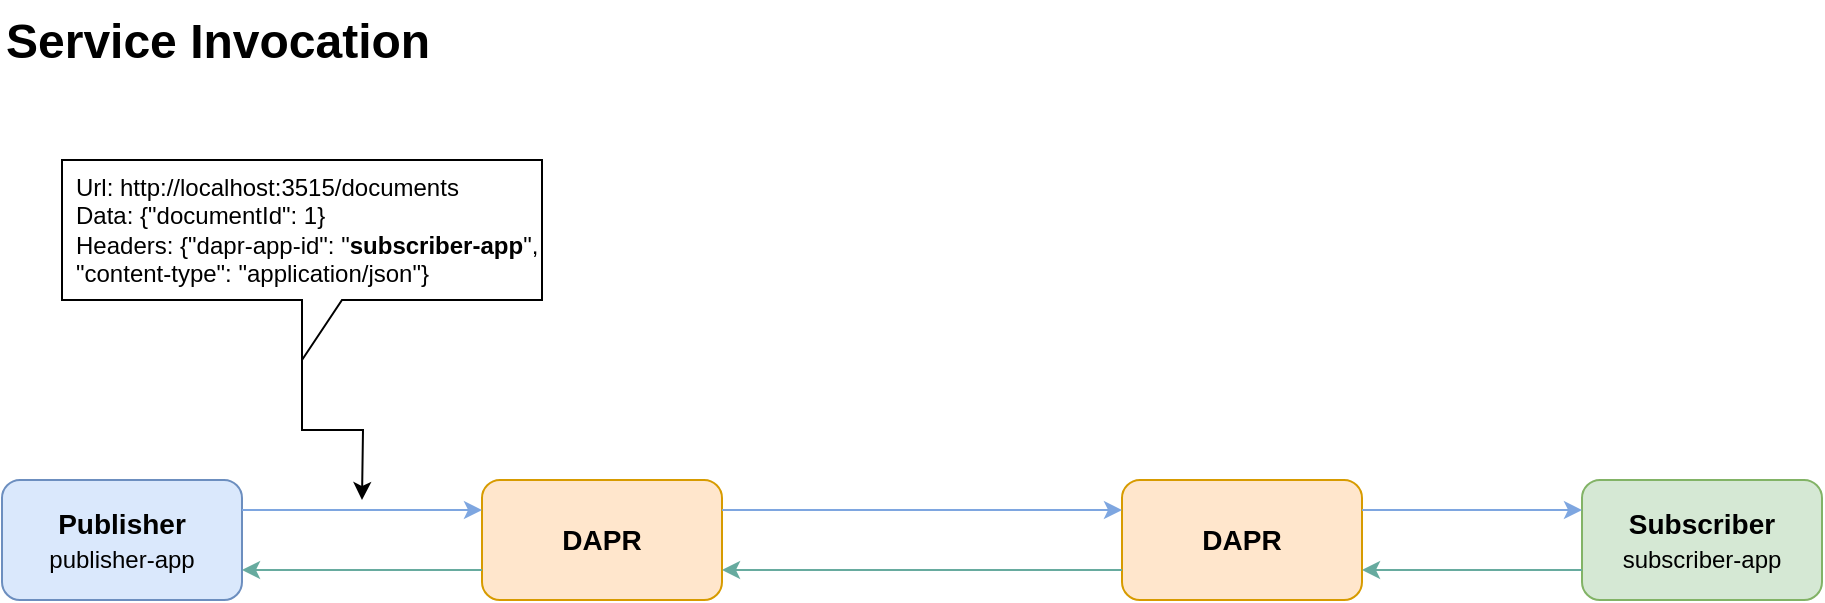 <mxfile version="25.0.3">
  <diagram name="Strona-1" id="2Zww9zA2hegrGbCRKwIV">
    <mxGraphModel dx="1326" dy="821" grid="1" gridSize="10" guides="1" tooltips="1" connect="1" arrows="1" fold="1" page="1" pageScale="1" pageWidth="827" pageHeight="1169" math="0" shadow="0">
      <root>
        <mxCell id="0" />
        <mxCell id="1" parent="0" />
        <mxCell id="3RhJsOQCioyDB9MWSuNf-1" value="&lt;b&gt;Publisher&lt;/b&gt;&lt;div&gt;&lt;font style=&quot;font-size: 12px;&quot;&gt;publisher-app&lt;/font&gt;&lt;/div&gt;" style="rounded=1;whiteSpace=wrap;html=1;fillColor=#dae8fc;strokeColor=#6c8ebf;fontSize=14;" vertex="1" parent="1">
          <mxGeometry x="40" y="260" width="120" height="60" as="geometry" />
        </mxCell>
        <mxCell id="3RhJsOQCioyDB9MWSuNf-2" value="&lt;b&gt;DAPR&lt;/b&gt;" style="rounded=1;whiteSpace=wrap;html=1;fontSize=14;fillColor=#ffe6cc;strokeColor=#d79b00;" vertex="1" parent="1">
          <mxGeometry x="280" y="260" width="120" height="60" as="geometry" />
        </mxCell>
        <mxCell id="3RhJsOQCioyDB9MWSuNf-3" value="&lt;b&gt;DAPR&lt;/b&gt;" style="rounded=1;whiteSpace=wrap;html=1;fontSize=14;fillColor=#ffe6cc;strokeColor=#d79b00;" vertex="1" parent="1">
          <mxGeometry x="600" y="260" width="120" height="60" as="geometry" />
        </mxCell>
        <mxCell id="3RhJsOQCioyDB9MWSuNf-4" value="&lt;b&gt;Subscriber&lt;/b&gt;&lt;div&gt;&lt;font style=&quot;font-size: 12px;&quot;&gt;subscriber-app&lt;/font&gt;&lt;/div&gt;" style="rounded=1;whiteSpace=wrap;html=1;fontSize=14;fillColor=#d5e8d4;strokeColor=#82b366;" vertex="1" parent="1">
          <mxGeometry x="830" y="260" width="120" height="60" as="geometry" />
        </mxCell>
        <mxCell id="3RhJsOQCioyDB9MWSuNf-5" value="" style="endArrow=classic;html=1;rounded=0;exitX=1;exitY=0.25;exitDx=0;exitDy=0;entryX=0;entryY=0.25;entryDx=0;entryDy=0;strokeColor=#7EA6E0;" edge="1" parent="1" source="3RhJsOQCioyDB9MWSuNf-1" target="3RhJsOQCioyDB9MWSuNf-2">
          <mxGeometry width="50" height="50" relative="1" as="geometry">
            <mxPoint x="550" y="500" as="sourcePoint" />
            <mxPoint x="600" y="450" as="targetPoint" />
          </mxGeometry>
        </mxCell>
        <mxCell id="3RhJsOQCioyDB9MWSuNf-6" value="" style="endArrow=classic;html=1;rounded=0;exitX=1;exitY=0.25;exitDx=0;exitDy=0;entryX=0;entryY=0.25;entryDx=0;entryDy=0;strokeColor=#7EA6E0;" edge="1" parent="1" source="3RhJsOQCioyDB9MWSuNf-2" target="3RhJsOQCioyDB9MWSuNf-3">
          <mxGeometry width="50" height="50" relative="1" as="geometry">
            <mxPoint x="420" y="280" as="sourcePoint" />
            <mxPoint x="540" y="280" as="targetPoint" />
          </mxGeometry>
        </mxCell>
        <mxCell id="3RhJsOQCioyDB9MWSuNf-7" value="" style="endArrow=classic;html=1;rounded=0;exitX=1;exitY=0.25;exitDx=0;exitDy=0;entryX=0;entryY=0.25;entryDx=0;entryDy=0;strokeColor=#7EA6E0;" edge="1" parent="1" source="3RhJsOQCioyDB9MWSuNf-3" target="3RhJsOQCioyDB9MWSuNf-4">
          <mxGeometry width="50" height="50" relative="1" as="geometry">
            <mxPoint x="740" y="230" as="sourcePoint" />
            <mxPoint x="940" y="230" as="targetPoint" />
          </mxGeometry>
        </mxCell>
        <mxCell id="3RhJsOQCioyDB9MWSuNf-8" value="" style="endArrow=classic;html=1;rounded=0;entryX=1;entryY=0.75;entryDx=0;entryDy=0;exitX=0;exitY=0.75;exitDx=0;exitDy=0;strokeColor=#67AB9F;" edge="1" parent="1" source="3RhJsOQCioyDB9MWSuNf-4" target="3RhJsOQCioyDB9MWSuNf-3">
          <mxGeometry width="50" height="50" relative="1" as="geometry">
            <mxPoint x="550" y="500" as="sourcePoint" />
            <mxPoint x="600" y="450" as="targetPoint" />
          </mxGeometry>
        </mxCell>
        <mxCell id="3RhJsOQCioyDB9MWSuNf-9" value="" style="endArrow=classic;html=1;rounded=0;entryX=1;entryY=0.75;entryDx=0;entryDy=0;exitX=0;exitY=0.75;exitDx=0;exitDy=0;strokeColor=#67AB9F;" edge="1" parent="1" source="3RhJsOQCioyDB9MWSuNf-3" target="3RhJsOQCioyDB9MWSuNf-2">
          <mxGeometry width="50" height="50" relative="1" as="geometry">
            <mxPoint x="600" y="310" as="sourcePoint" />
            <mxPoint x="490" y="310" as="targetPoint" />
          </mxGeometry>
        </mxCell>
        <mxCell id="3RhJsOQCioyDB9MWSuNf-10" value="" style="endArrow=classic;html=1;rounded=0;entryX=1;entryY=0.75;entryDx=0;entryDy=0;exitX=0;exitY=0.75;exitDx=0;exitDy=0;strokeColor=#67AB9F;" edge="1" parent="1" source="3RhJsOQCioyDB9MWSuNf-2" target="3RhJsOQCioyDB9MWSuNf-1">
          <mxGeometry width="50" height="50" relative="1" as="geometry">
            <mxPoint x="270" y="300" as="sourcePoint" />
            <mxPoint x="160" y="300" as="targetPoint" />
          </mxGeometry>
        </mxCell>
        <mxCell id="3RhJsOQCioyDB9MWSuNf-11" value="&lt;h1 style=&quot;margin-top: 0px;&quot;&gt;Service Invocation&lt;/h1&gt;" style="text;html=1;whiteSpace=wrap;overflow=hidden;rounded=0;" vertex="1" parent="1">
          <mxGeometry x="40" y="20" width="240" height="40" as="geometry" />
        </mxCell>
        <mxCell id="3RhJsOQCioyDB9MWSuNf-12" style="edgeStyle=orthogonalEdgeStyle;rounded=0;orthogonalLoop=1;jettySize=auto;html=1;" edge="1" parent="1" source="3RhJsOQCioyDB9MWSuNf-13">
          <mxGeometry relative="1" as="geometry">
            <mxPoint x="220" y="270" as="targetPoint" />
          </mxGeometry>
        </mxCell>
        <mxCell id="3RhJsOQCioyDB9MWSuNf-13" value="Url: http://localhost:3515/documents&lt;div&gt;Data: {&lt;span style=&quot;background-color: initial;&quot;&gt;&quot;documentId&quot;: 1&lt;/span&gt;&lt;span style=&quot;background-color: initial;&quot;&gt;}&lt;/span&gt;&lt;/div&gt;&lt;div&gt;&lt;span style=&quot;background-color: initial;&quot;&gt;Headers:&amp;nbsp;&lt;/span&gt;&lt;span style=&quot;background-color: initial;&quot;&gt;{&quot;dapr-app-id&quot;: &quot;&lt;b&gt;subscriber-app&lt;/b&gt;&quot;, &quot;content-type&quot;: &quot;application/json&quot;}&lt;/span&gt;&lt;/div&gt;" style="shape=callout;whiteSpace=wrap;html=1;perimeter=calloutPerimeter;align=left;spacingLeft=5;" vertex="1" parent="1">
          <mxGeometry x="70" y="100" width="240" height="100" as="geometry" />
        </mxCell>
      </root>
    </mxGraphModel>
  </diagram>
</mxfile>
